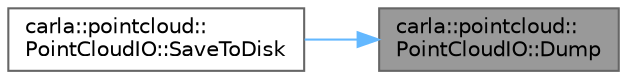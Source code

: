 digraph "carla::pointcloud::PointCloudIO::Dump"
{
 // INTERACTIVE_SVG=YES
 // LATEX_PDF_SIZE
  bgcolor="transparent";
  edge [fontname=Helvetica,fontsize=10,labelfontname=Helvetica,labelfontsize=10];
  node [fontname=Helvetica,fontsize=10,shape=box,height=0.2,width=0.4];
  rankdir="RL";
  Node1 [id="Node000001",label="carla::pointcloud::\lPointCloudIO::Dump",height=0.2,width=0.4,color="gray40", fillcolor="grey60", style="filled", fontcolor="black",tooltip=" "];
  Node1 -> Node2 [id="edge1_Node000001_Node000002",dir="back",color="steelblue1",style="solid",tooltip=" "];
  Node2 [id="Node000002",label="carla::pointcloud::\lPointCloudIO::SaveToDisk",height=0.2,width=0.4,color="grey40", fillcolor="white", style="filled",URL="$d2/d02/classcarla_1_1pointcloud_1_1PointCloudIO.html#a569d8510921fd4a9e41308feb3ae6350",tooltip=" "];
}
